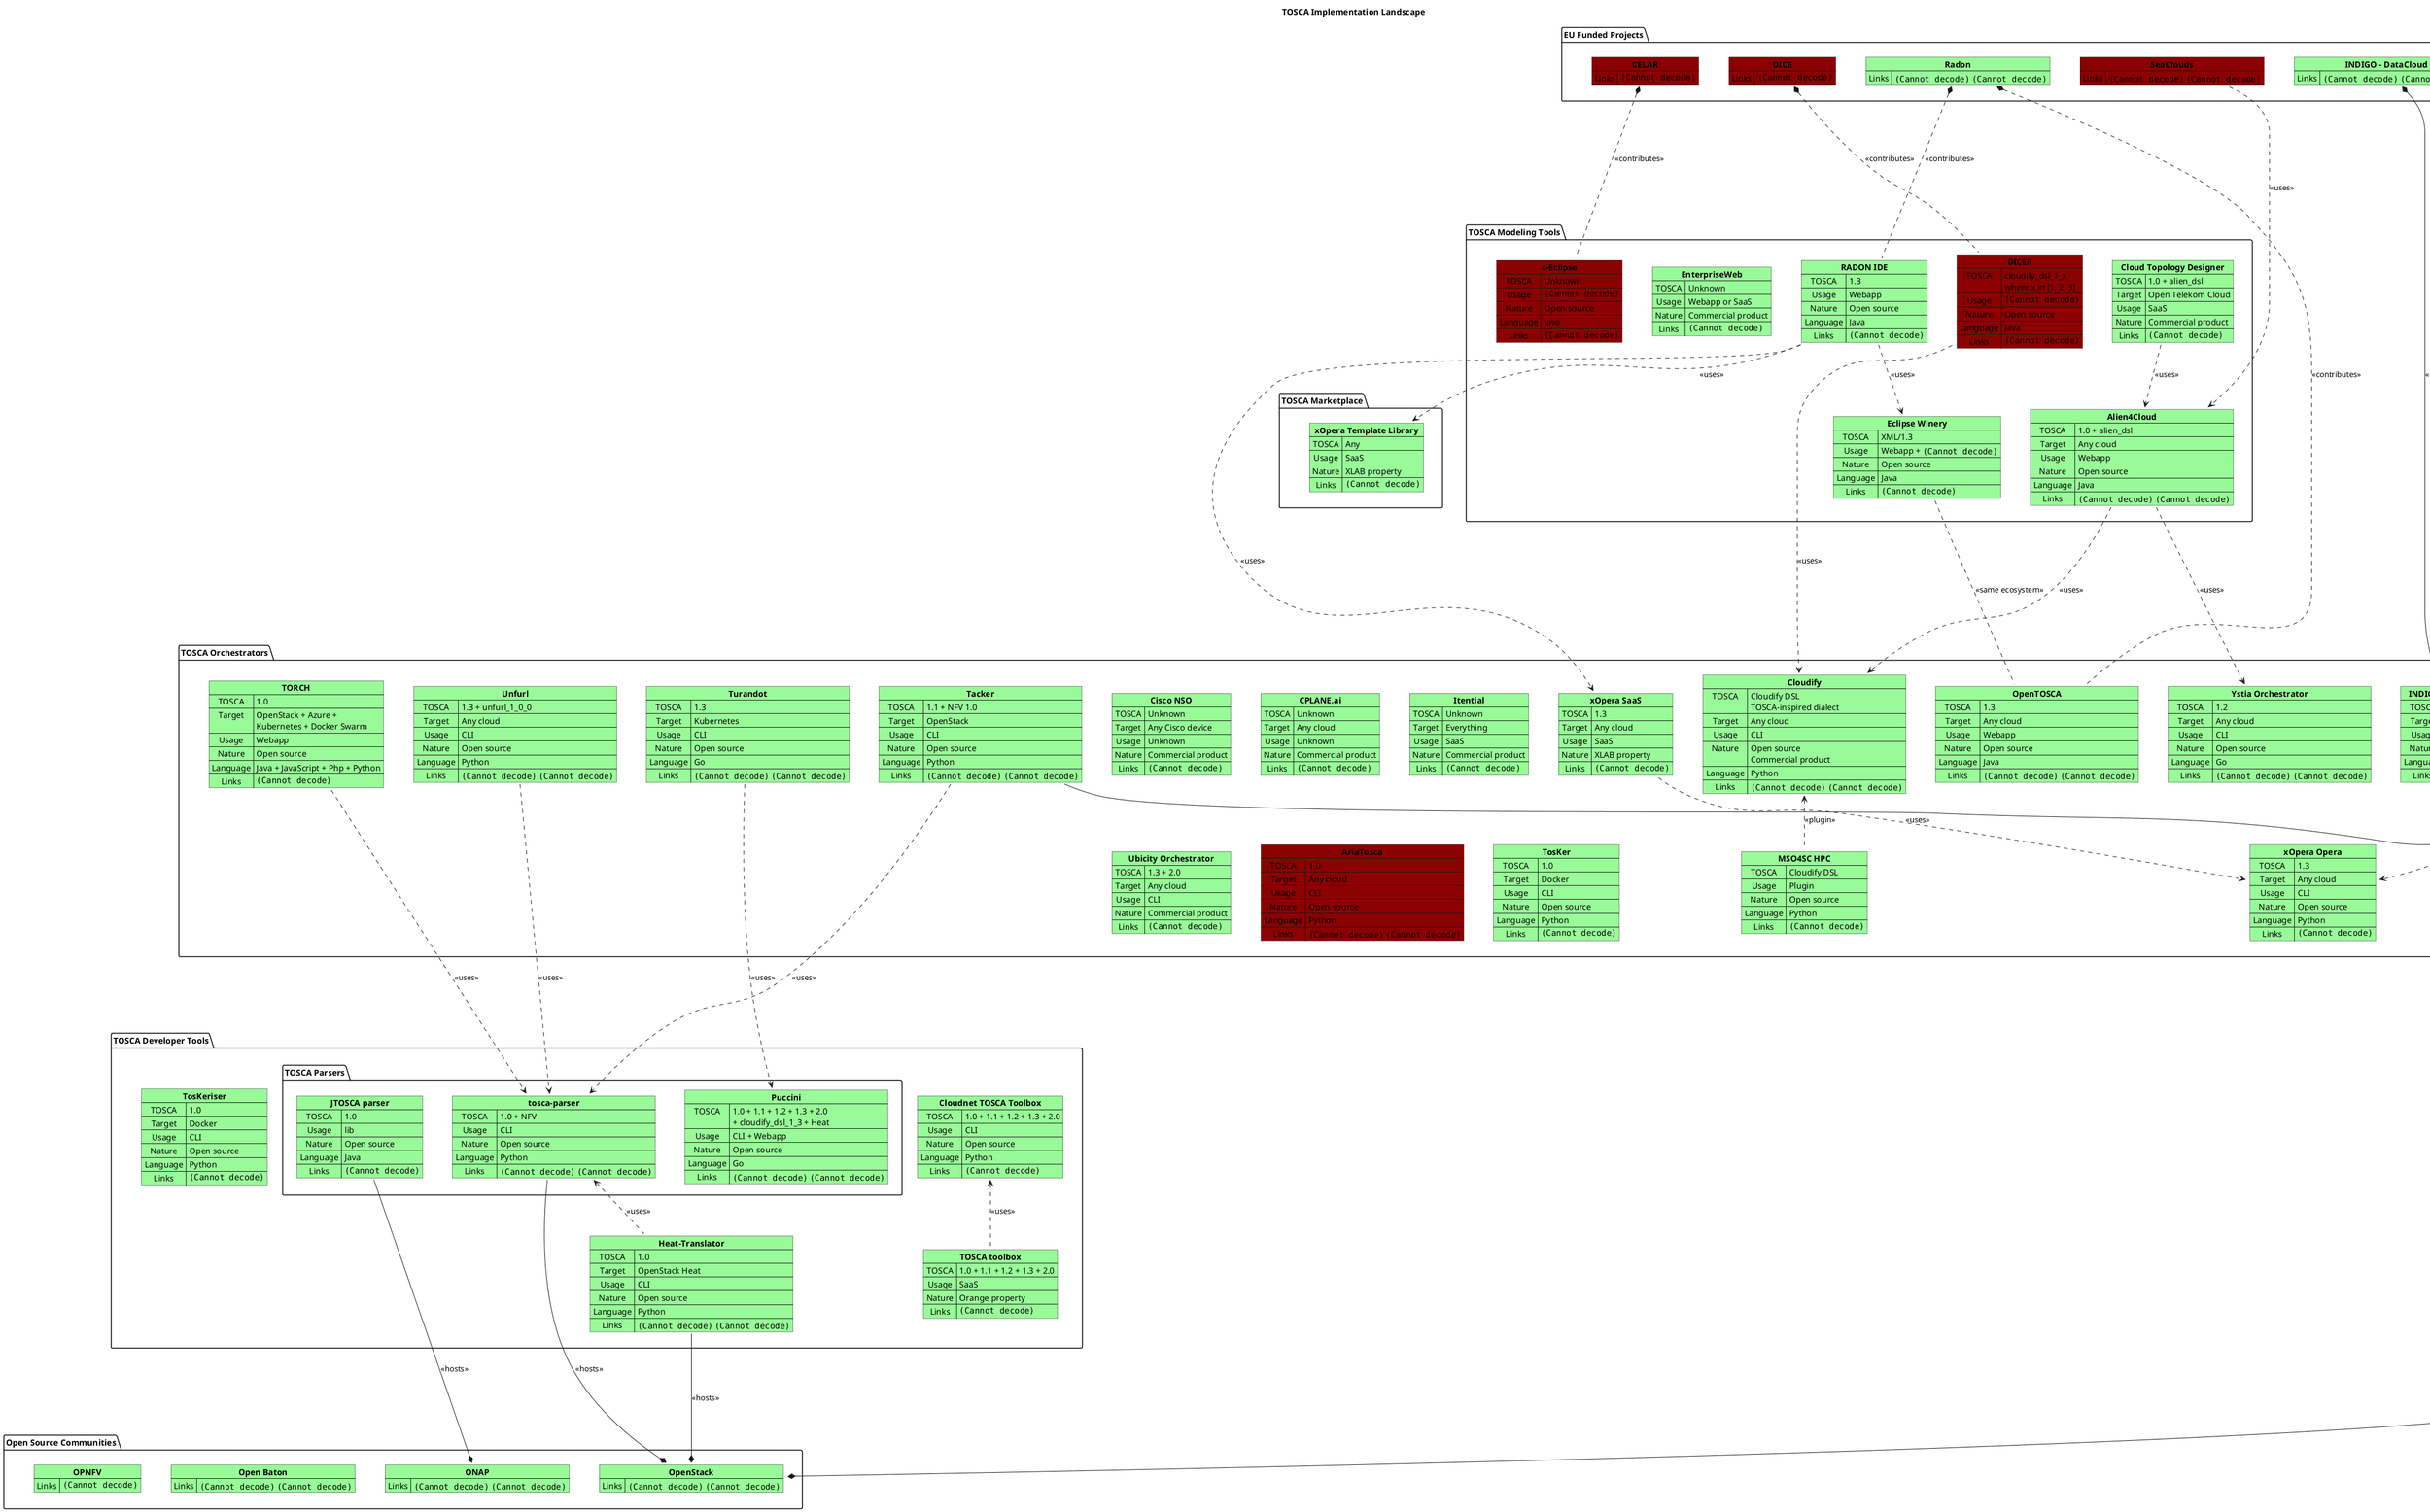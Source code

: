@startuml

Title **TOSCA Implementation Landscape**

!$ACTIVE = "#PaleGreen"
!$INACTIVE = "#DarkRed"

!function $Category($label,$id)
!return "package " + '"' + "**" + $label + "**" + '"' + " as " + $id
!endfunction

!function $Project($label,$id,$status)
!return "map " + '"' + "**" + $label + "**" + '"' + " as " + $id + " " + $status
!endfunction

!function $Implementation($label,$id,$status)
!return "map " + '"' + "**" + $label + "**" + '"' + " as " + $id + " " + $status
!endfunction

$Category("EU Funded Projects", eu_funded_projects)
{
  $Project("CELAR", celar, $INACTIVE) {
    Links => [[https://github.com/CELAR <img:icons/GitHub.png{scale=0.5}>]]
  }

  $Project("DICE", dice, $INACTIVE) {
    Links => [[https://github.com/dice-project <img:icons/GitHub.png{scale=0.5}>]]
  }

  $Project("INDIGO - DataCloud", indigo_datacloud, $ACTIVE) {
    Links => [[https://www.indigo-datacloud.eu <img:icons/Website.png{scale=0.5}>]] [[https://github.com/indigo-dc <img:icons/GitHub.png{scale=0.5}>]]
  }

  $Project("SeaClouds", seaclouds, $INACTIVE) {
    Links => [[http://www.seaclouds-project.eu <img:icons/Website.png{scale=0.5}>]] [[https://github.com/SeaCloudsEU <img:icons/GitHub.png{scale=0.5}>]]
'    TOSCA => 1.0
'    Usage => ???
'    Nature => Open source
'    Language => Java
  }

  $Project("Radon", radon, $ACTIVE) {
    Links => [[https://radon-h2020.eu <img:icons/Website.png{scale=0.5}>]] [[https://github.com/radon-h2020 <img:icons/GitHub.png{scale=0.5}>]]
  }

  $Project("Sodalite", sodalite, $ACTIVE) {
    Links => [[https://www.sodalite.eu <img:icons/Website.png{scale=0.5}>]] [[https://github.com/SODALITE-EU <img:icons/GitHub.png{scale=0.5}>]]
  }
}

$Category("Open Source Communities", open_source_projects)
{
  $Project("OpenStack", openstack, $ACTIVE) {
    Links => [[https://www.openstack.org <img:icons/Website.png{scale=0.5}>]] [[https://github.com/openstack <img:icons/GitHub.png{scale=0.5}>]]
  }

  $Project("ONAP", onap, $ACTIVE) {
    Links => [[https://www.onap.org <img:icons/Website.png{scale=0.5}>]] [[https://github.com/onap <img:icons/GitHub.png{scale=0.5}>]]
  }

  $Project("Open Baton", open_baton, $ACTIVE) {
    Links => [[https://openbaton.github.io <img:icons/Website.png{scale=0.5}>]] [[https://github.com/openbaton <img:icons/GitHub.png{scale=0.5}>]]
  }

  $Project("OPNFV", opnfv, $ACTIVE) {
    Links => [[https://www.opnfv.org <img:icons/Website.png{scale=0.5}>]]
  }
}

$Category("TOSCA Modeling Tools", modeling_tools)
{
  $Implementation("Alien4Cloud", alien4cloud, $ACTIVE) {
    TOSCA => 1.0 + alien_dsl
    Target => Any cloud
    Usage => Webapp
    Nature => Open source
    Language => Java
    Links => [[http://alien4cloud.github.io <img:icons/Website.png{scale=0.5}>]] [[https://github.com/alien4cloud <img:icons/GitHub.png{scale=0.5}>]]
  }

  $Implementation("Cloud Topology Designer", cloud_topology_designer, $ACTIVE) {
    TOSCA => 1.0 + alien_dsl
    Target => Open Telekom Cloud
    Usage => SaaS
    Nature => Commercial product
'  (T-Systems)
    Links => [[https://designer.otc-service.com <img:icons/SaaS.png{scale=0.5}>]]
  }

  $Implementation("c-Eclipse", c_eclipse, $INACTIVE) {
    TOSCA => Unknown
    Usage => <img:icons/Eclipse.png{scale=0.5}>
    Nature => Open source
    Language => Java
    Links => [[https://github.com/CELAR/c-Eclipse <img:icons/GitHub.png{scale=0.5}>]]
  }

  $Implementation("DICER", dicer, $INACTIVE) {
    TOSCA => cloudify_dsl_1_x\nwhere x in [1, 2, 3]
    Usage => <img:icons/Eclipse.png{scale=0.5}>
    Nature => Open source
    Language => Java
    Links => [[https://github.com/dice-project/DICER <img:icons/GitHub.png{scale=0.5}>]]
  }

  $Implementation("Eclipse Winery", winery, $ACTIVE) {
    TOSCA => XML/1.3
    Usage => Webapp + <img:icons/Eclipse.png{scale=0.5}>
    Nature => Open source
    Language => Java
    Links => [[https://projects.eclipse.org/projects/soa.winery <img:icons/Website.png{scale=0.5}>]]
  }

  $Implementation("EnterpriseWeb", enterprise_web, $ACTIVE) {
    TOSCA => Unknown
    Usage => Webapp or SaaS
    Nature => Commercial product
    Links => [[https://enterpriseweb.com <img:icons/Website.png{scale=0.5}>]]
  }

  $Implementation("RADON IDE", radon_ide, $ACTIVE) {
    TOSCA => 1.3
    Usage => Webapp
    Nature => Open source
    Language => Java
    Links => [[https://github.com/radon-h2020/radon-ide <img:icons/GitHub.png{scale=0.5}>]]
  }
}

$Category("TOSCA Marketplace", marketplace)
{
  $Implementation("xOpera Template Library", xopera_template_library, $ACTIVE) {
    TOSCA => Any
    Usage => SaaS
    Nature => XLAB property
    Links => [[https://template-library-xopera.xlab.si <img:icons/SaaS.png{scale=0.5}>]]
  }
}

$Category("TOSCA Orchestrators", orchestrators)
{
  $Implementation("Cisco NSO", cisco_nso, $ACTIVE) {
    TOSCA => Unknown
    Target => Any Cisco device
    Usage => Unknown
    Nature => Commercial product
    Links => [[https://www.cisco.com/c/en/us/products/cloud-systems-management/network-services-orchestrator/index.html <img:icons/Website.png{scale=0.5}>]]
  }

  $Implementation("CPLANE.ai", cplane_ai, $ACTIVE) {
    TOSCA => Unknown
    Target => Any cloud
    Usage => Unknown
    Nature => Commercial product
    Links => [[https://cplaneai.com <img:icons/Website.png{scale=0.5}>]]
  }

  $Implementation("Itential", itential, $ACTIVE) {
    TOSCA => Unknown
    Target => Everything
    Usage => SaaS
    Nature => Commercial product
    Links => [[https://www.itential.com/products/automation-platform <img:icons/Website.png{scale=0.5}>]]
  }

  $Implementation("Ubicity Orchestrator", ubicity_orchestrator, $ACTIVE) {
    TOSCA => 1.3 + 2.0
    Target => Any cloud
    Usage => CLI
    Nature => Commercial product
    Links => [[https://ubicity.com/products.html <img:icons/Website.png{scale=0.5}>]]
  }

  $Implementation("Ystia Orchestrator", yorc, $ACTIVE) {
    TOSCA => 1.2
    Target => Any cloud
    Usage => CLI
    Nature => Open source
    Language => Go
    Links => [[https://ystia.github.io <img:icons/Website.png{scale=0.5}>]] [[https://github.com/ystia/yorc <img:icons/GitHub.png{scale=0.5}>]]
  }

  $Implementation("Cloudify", cloudify, $ACTIVE) {
    TOSCA => Cloudify DSL\nTOSCA-inspired dialect
    Target => Any cloud
    Usage => CLI
    Nature => Open source\nCommercial product
    Language => Python
    Links => [[https://cloudify.co <img:icons/Website.png{scale=0.5}>]] [[https://github.com/cloudify-cosmo <img:icons/GitHub.png{scale=0.5}>]]
  }

  $Implementation("MSO4SC HPC", mso4sc_hpc, $ACTIVE) {
    TOSCA => Cloudify DSL
    Usage => Plugin
    Nature => Open source
    Language => Python
    Links => [[https://github.com/MSO4SC/cloudify-hpc-plugin <img:icons/GitHub.png{scale=0.5}>]]
    }

  $Implementation("AriaTosca", ariatosca, $INACTIVE) {
    TOSCA => 1.0
    Target => Any cloud
    Usage => CLI
    Nature => Open source
    Language => Python
    Links => [[http://incubator.apache.org/projects/ariatosca.html <img:icons/Website.png{scale=0.5}>]] [[https://github.com/apache/incubator-ariatosca <img:icons/GitHub.png{scale=0.5}>]]
  }

  $Implementation("INDIGO PaaS Orchestrator", indigo_paas_orchestrator, $ACTIVE) {
    TOSCA => 1.0 + NFV 1.0
    Target => Any cloud
    Usage => Webapp
    Nature => Open source
    Language => Java
    Links => [[https://github.com/indigo-dc/orchestrator <img:icons/GitHub.png{scale=0.5}>]]
  }

  $Implementation("TORCH", torch, $ACTIVE) {
    TOSCA => 1.0
    Target => OpenStack + Azure +\nKubernetes + Docker Swarm
    Usage => Webapp
    Nature => Open source
    Language => Java + JavaScript + Php + Python
    Links => [[https://github.com/unict-cclab/TORCH <img:icons/GitHub.png{scale=0.5}>]]
  }

  $Implementation("Turandot", turandot, $ACTIVE) {
    TOSCA => 1.3
    Target => Kubernetes
    Usage => CLI
    Nature => Open source
    Language => Go
    Links => [[https://turandot.puccini.cloud <img:icons/Website.png{scale=0.5}>]] [[https://github.com/tliron/turandot <img:icons/GitHub.png{scale=0.5}>]]
  }

  $Implementation("Unfurl", unfurl, $ACTIVE) {
    TOSCA => 1.3 + unfurl_1_0_0
    Target => Any cloud
    Usage => CLI
    Nature => Open source
    Language => Python
    Links => [[https://unfurl.run <img:icons/Website.png{scale=0.5}>]] [[https://github.com/onecommons/unfurl <img:icons/GitHub.png{scale=0.5}>]]
  }

  $Implementation("OpenTOSCA", opentosca, $ACTIVE) {
    TOSCA => 1.3
    Target => Any cloud
    Usage => Webapp
    Nature => Open source
    Language => Java
    Links => [[https://www.opentosca.org <img:icons/Website.png{scale=0.5}>]] [[https://github.com/OpenTOSCA <img:icons/GitHub.png{scale=0.5}>]]
  }

  $Implementation("TosKer", tosker, $ACTIVE) {
    TOSCA => 1.0
    Target => Docker
    Usage => CLI
    Nature => Open source
    Language => Python
    Links => [[https://github.com/di-unipi-socc/tosker <img:icons/GitHub.png{scale=0.5}>]]
  }

  $Implementation("xOpera Opera", xopera_opera, $ACTIVE) {
    TOSCA => 1.3
    Target => Any cloud
    Usage => CLI
    Nature => Open source
    Language => Python
    Links => [[https://github.com/xlab-si/xopera-opera <img:icons/GitHub.png{scale=0.5}>]]
  }

  $Implementation("xOpera SaaS", xopera_saas, $ACTIVE) {
    TOSCA => 1.3
    Target => Any cloud
    Usage => SaaS
    Nature => XLAB property
    Links => [[https://saas-xopera.xlab.si <img:icons/SaaS.png{scale=0.5}>]]
  }

  $Implementation("Tacker", openstack_tacker, $ACTIVE) {
    TOSCA => 1.1 + NFV 1.0
    Target => OpenStack
    Usage => CLI
    Nature => Open source
    Language => Python
    Links => [[https://wiki.openstack.org/wiki/Tacker <img:icons/Website.png{scale=0.5}>]] [[https://github.com/openstack/tacker <img:icons/GitHub.png{scale=0.5}>]]
  }
}

$Category("TOSCA Developer Tools", developer_tools)
{
  $Implementation("TOSCA toolbox", orange_tosca_toolbox, $ACTIVE) {
    TOSCA => 1.0 + 1.1 + 1.2 + 1.3 + 2.0
    Usage => SaaS
    Nature => Orange property
    Links => [[https://toscatoolbox.orange.com <img:icons/SaaS.png{scale=0.5}>]]
  }

  $Implementation("Cloudnet TOSCA Toolbox", cloudnet_tosca_toolbox, $ACTIVE) {
    TOSCA => 1.0 + 1.1 + 1.2 + 1.3 + 2.0
    Usage => CLI
    Nature => Open source
    Language => Python
    Links => [[https://github.com/Orange-OpenSource/Cloudnet-TOSCA-toolbox <img:icons/GitHub.png{scale=0.5}>]]
  }

  $Implementation("Heat-Translator", openstack_heat_translator, $ACTIVE) {
    TOSCA => 1.0
    Target => OpenStack Heat
    Usage => CLI
    Nature => Open source
    Language => Python
    Links => [[https://wiki.openstack.org/wiki/Heat-Translator <img:icons/Website.png{scale=0.5}>]] [[https://github.com/openstack/heat-translator <img:icons/GitHub.png{scale=0.5}>]]
  }

  $Implementation("TosKeriser", toskeriser, $ACTIVE) {
    TOSCA => 1.0
    Target => Docker
    Usage => CLI
    Nature => Open source
    Language => Python
    Links => [[https://github.com/di-unipi-socc/TosKeriser <img:icons/GitHub.png{scale=0.5}>]]
  }

  $Category("TOSCA Parsers", tosca_parsers)
  {
    $Implementation("Puccini", puccini, $ACTIVE) {
      TOSCA => 1.0 + 1.1 + 1.2 + 1.3 + 2.0\n+ cloudify_dsl_1_3 + Heat
      Usage => CLI + Webapp
      Nature => Open source
      Language => Go
      Links => [[https://puccini.cloud <img:icons/Website.png{scale=0.5}>]] [[https://github.com/tliron/puccini <img:icons/GitHub.png{scale=0.5}>]]
    }

    $Implementation("JTOSCA parser", jtosca_parser, $ACTIVE) {
      TOSCA => 1.0
      Usage => lib
      Nature => Open source
      Language => Java
      Links => [[https://github.com/onap/sdc-jtosca <img:icons/GitHub.png{scale=0.5}>]]
    }

    $Implementation("tosca-parser", openstack_tosca_parser, $ACTIVE) {
      TOSCA => 1.0 + NFV
      Usage => CLI
      Nature => Open source
      Language => Python
      Links => [[https://wiki.openstack.org/wiki/TOSCA-Parser <img:icons/Website.png{scale=0.5}>]] [[https://github.com/openstack/tosca-parser <img:icons/GitHub.png{scale=0.5}>]]
    }
  }
}

radon *.. radon_ide : <<contributes>>
radon *.. opentosca : <<contributes>>
celar *.. c_eclipse : <<contributes>>
dice *.. dicer : <<contributes>>
indigo_datacloud *-- indigo_paas_orchestrator : <<hosts>>
onap *-up- jtosca_parser : <<hosts>>
openstack *-up- openstack_tosca_parser : <<hosts>>
openstack *-up- openstack_tacker : <<hosts>>
openstack *-up- openstack_heat_translator : <<hosts>>
sodalite ..> xopera_opera : <<uses>>

dicer ..> cloudify : <<uses>>
seaclouds ..> alien4cloud : <<uses>>
alien4cloud ..> yorc : <<uses>>
alien4cloud ..> cloudify : <<uses>>
cloud_topology_designer ..> alien4cloud : <<uses>>
radon_ide ..> winery : <<uses>>
radon_ide ..> xopera_saas : <<uses>>
radon_ide ..> xopera_template_library : <<uses>>
turandot ..> puccini : <<uses>>
openstack_tacker ..> openstack_tosca_parser : <<uses>>
unfurl ..> openstack_tosca_parser : <<uses>>
torch ..> openstack_tosca_parser : <<uses>>
xopera_saas ..> xopera_opera : <<uses>>
orange_tosca_toolbox .up.> cloudnet_tosca_toolbox : <<uses>>
openstack_heat_translator .up.> openstack_tosca_parser : <<uses>>
cloudify <.. mso4sc_hpc : <<plugin>>

winery .. opentosca : <<same ecosystem>>

'cloudnet_tosca_toolbox ..up..> xopera_opera : <<applied to all examples>>
'cloudnet_tosca_toolbox ..up..> torch : <<applied to all examples>>
'TODO
'cloudnet_tosca_toolbox ..up..> turandot : <<applied to examples>>
'cloudnet_tosca_toolbox ..up..> tosker : <<applied to examples>>
'cloudnet_tosca_toolbox ..up..> yorc : <<applied to examples>>
'cloudnet_tosca_toolbox ..up..> onap : <<applied to examples>>

eu_funded_projects --[hidden]-- modeling_tools
modeling_tools -[hidden]- marketplace
marketplace --[hidden]-- orchestrators
orchestrators --[hidden]-- developer_tools
developer_tools --[hidden]-- open_source_projects

@enduml
